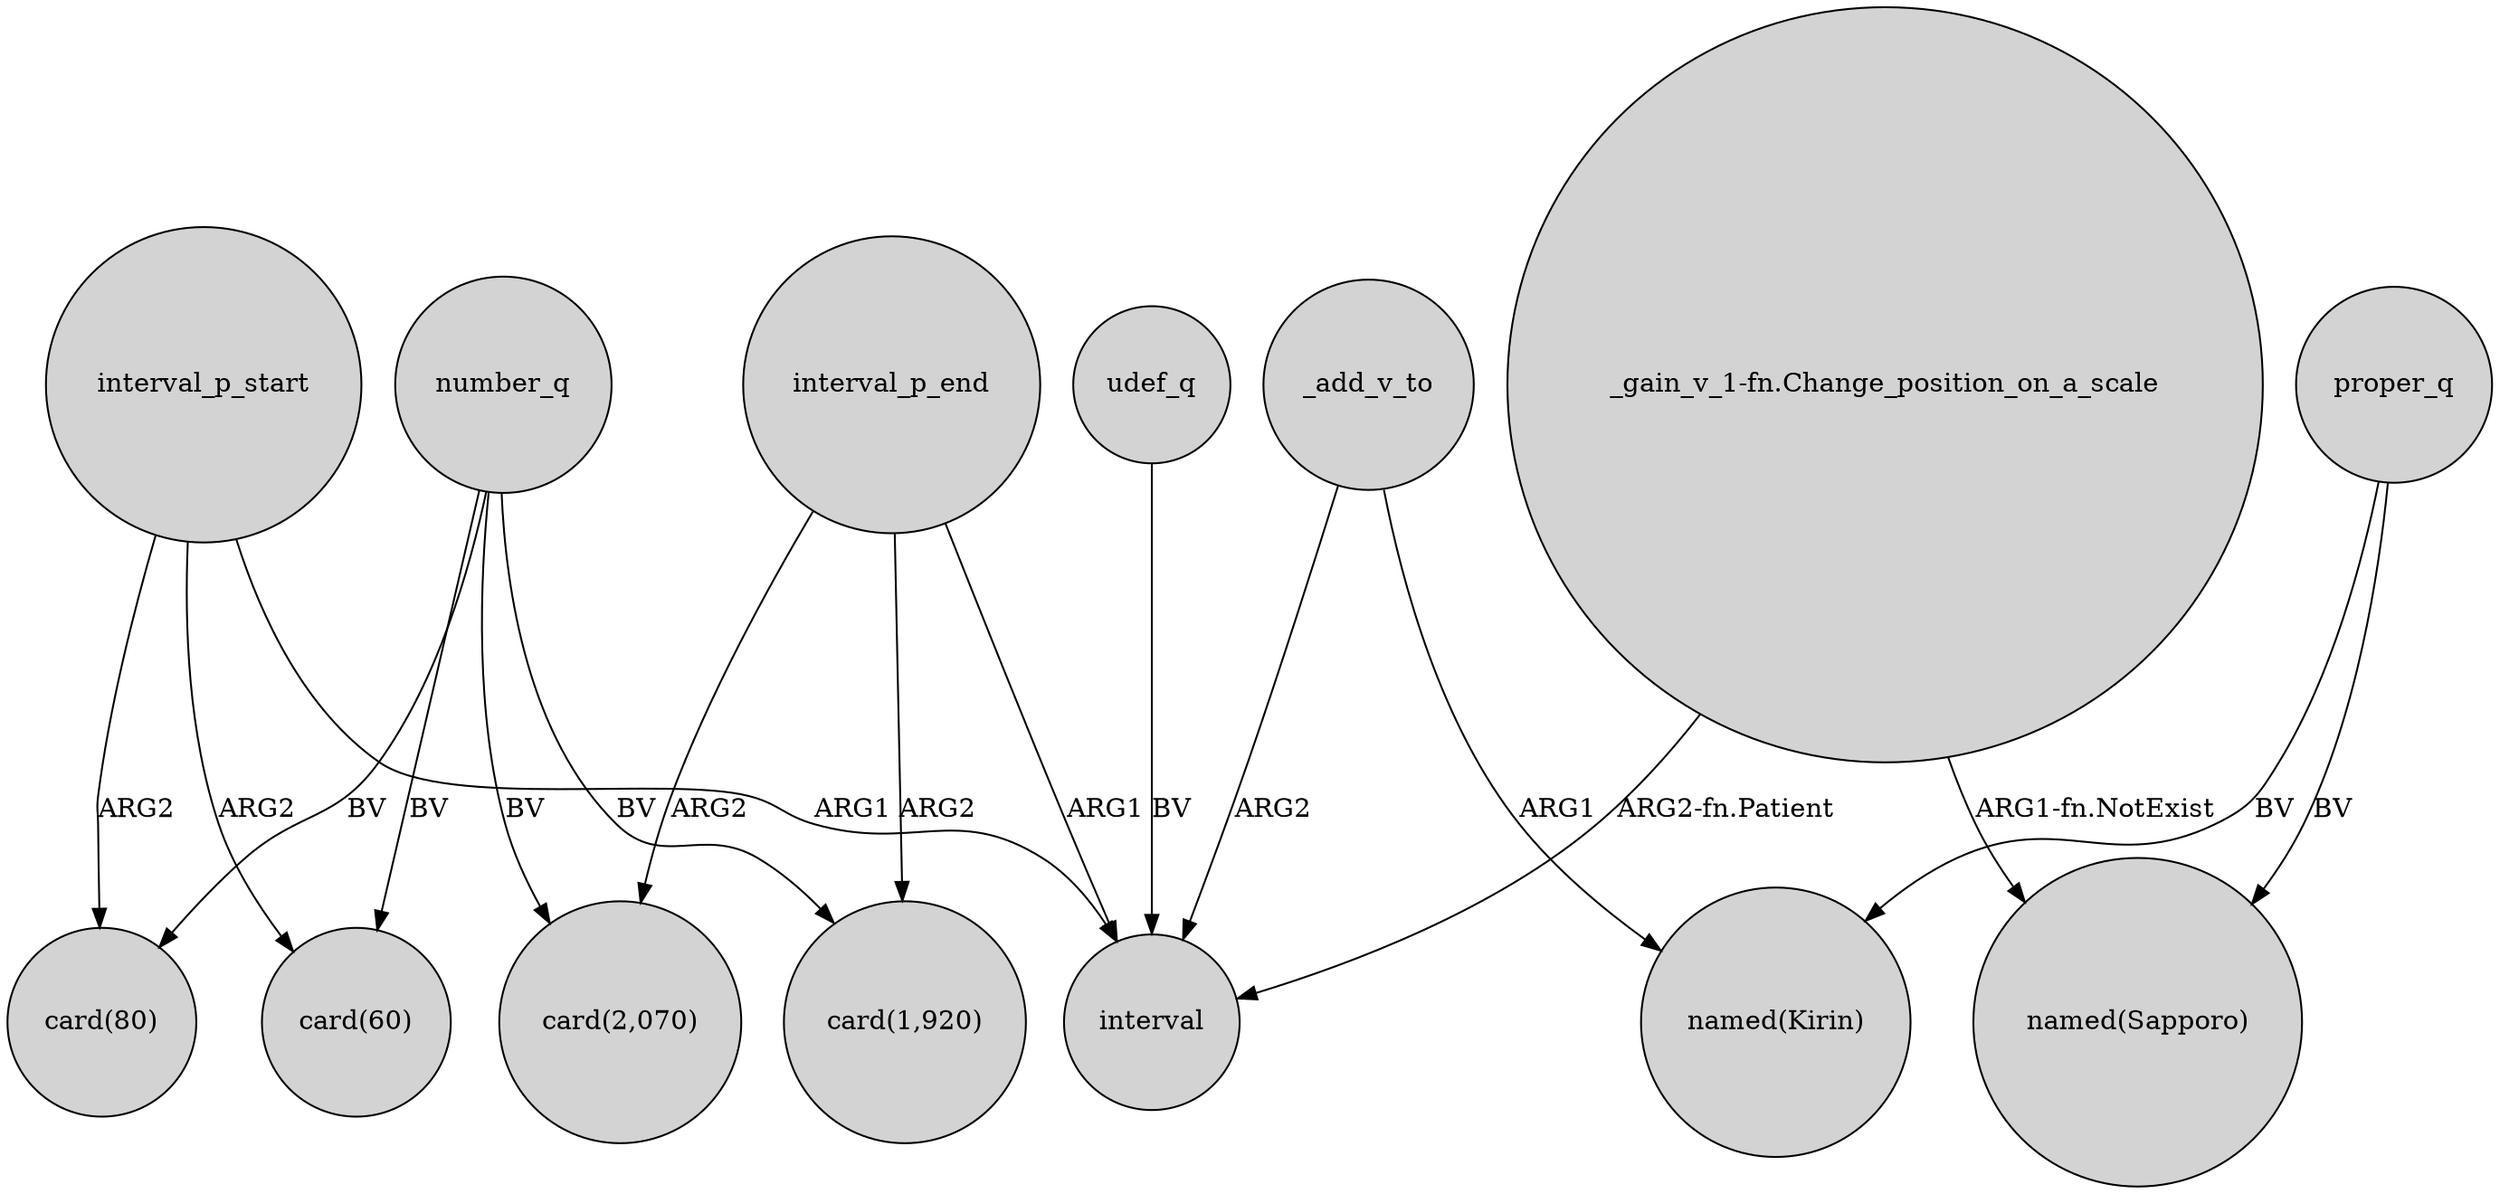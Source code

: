 digraph {
	node [shape=circle style=filled]
	interval_p_start -> "card(60)" [label=ARG2]
	number_q -> "card(80)" [label=BV]
	interval_p_end -> interval [label=ARG1]
	_add_v_to -> interval [label=ARG2]
	number_q -> "card(60)" [label=BV]
	"_gain_v_1-fn.Change_position_on_a_scale" -> "named(Sapporo)" [label="ARG1-fn.NotExist"]
	interval_p_start -> interval [label=ARG1]
	proper_q -> "named(Sapporo)" [label=BV]
	number_q -> "card(2,070)" [label=BV]
	"_gain_v_1-fn.Change_position_on_a_scale" -> interval [label="ARG2-fn.Patient"]
	_add_v_to -> "named(Kirin)" [label=ARG1]
	interval_p_end -> "card(1,920)" [label=ARG2]
	number_q -> "card(1,920)" [label=BV]
	interval_p_end -> "card(2,070)" [label=ARG2]
	udef_q -> interval [label=BV]
	proper_q -> "named(Kirin)" [label=BV]
	interval_p_start -> "card(80)" [label=ARG2]
}
